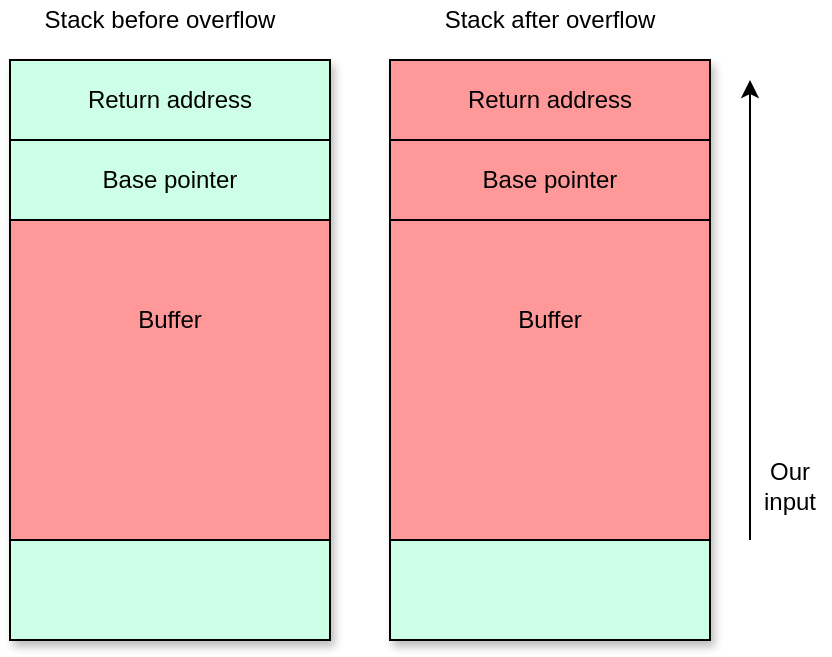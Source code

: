 <mxfile version="12.6.4"><diagram id="zKOOr0d9B-r37lcBMqRk" name="Page-1"><mxGraphModel dx="822" dy="402" grid="1" gridSize="10" guides="1" tooltips="1" connect="1" arrows="1" fold="1" page="1" pageScale="1" pageWidth="850" pageHeight="1100" math="0" shadow="0"><root><mxCell id="0"/><mxCell id="1" parent="0"/><mxCell id="ZWHub78egzKP7Tc1AWov-31" value="" style="rounded=0;whiteSpace=wrap;html=1;shadow=1;fillColor=#CCFFE6;" vertex="1" parent="1"><mxGeometry x="120" y="80" width="160" height="290" as="geometry"/></mxCell><mxCell id="ZWHub78egzKP7Tc1AWov-33" value="" style="rounded=0;whiteSpace=wrap;html=1;shadow=0;fillColor=#CCFFE6;" vertex="1" parent="1"><mxGeometry x="120" y="80" width="160" height="40" as="geometry"/></mxCell><mxCell id="ZWHub78egzKP7Tc1AWov-34" value="" style="rounded=0;whiteSpace=wrap;html=1;shadow=0;fillColor=#CCFFE6;" vertex="1" parent="1"><mxGeometry x="120" y="120" width="160" height="40" as="geometry"/></mxCell><mxCell id="ZWHub78egzKP7Tc1AWov-35" value="" style="rounded=0;whiteSpace=wrap;html=1;shadow=0;fillColor=#FF9999;" vertex="1" parent="1"><mxGeometry x="120" y="160" width="160" height="160" as="geometry"/></mxCell><mxCell id="ZWHub78egzKP7Tc1AWov-36" value="Buffer" style="text;html=1;strokeColor=none;fillColor=none;align=center;verticalAlign=middle;whiteSpace=wrap;rounded=0;shadow=0;" vertex="1" parent="1"><mxGeometry x="180" y="200" width="40" height="20" as="geometry"/></mxCell><mxCell id="ZWHub78egzKP7Tc1AWov-37" value="Base pointer" style="text;html=1;strokeColor=none;fillColor=none;align=center;verticalAlign=middle;whiteSpace=wrap;rounded=0;shadow=0;" vertex="1" parent="1"><mxGeometry x="160" y="130" width="80" height="20" as="geometry"/></mxCell><mxCell id="ZWHub78egzKP7Tc1AWov-38" value="Return address" style="text;html=1;strokeColor=none;fillColor=none;align=center;verticalAlign=middle;whiteSpace=wrap;rounded=0;shadow=0;" vertex="1" parent="1"><mxGeometry x="155" y="90" width="90" height="20" as="geometry"/></mxCell><mxCell id="ZWHub78egzKP7Tc1AWov-39" value="" style="endArrow=classic;html=1;" edge="1" parent="1"><mxGeometry width="50" height="50" relative="1" as="geometry"><mxPoint x="490" y="320" as="sourcePoint"/><mxPoint x="490" y="90" as="targetPoint"/></mxGeometry></mxCell><mxCell id="ZWHub78egzKP7Tc1AWov-40" value="" style="rounded=0;whiteSpace=wrap;html=1;shadow=1;fillColor=#CCFFE6;" vertex="1" parent="1"><mxGeometry x="310" y="80" width="160" height="290" as="geometry"/></mxCell><mxCell id="ZWHub78egzKP7Tc1AWov-41" value="" style="rounded=0;whiteSpace=wrap;html=1;shadow=0;fillColor=#FF9999;" vertex="1" parent="1"><mxGeometry x="310" y="80" width="160" height="40" as="geometry"/></mxCell><mxCell id="ZWHub78egzKP7Tc1AWov-42" value="" style="rounded=0;whiteSpace=wrap;html=1;shadow=0;fillColor=#FF9999;" vertex="1" parent="1"><mxGeometry x="310" y="120" width="160" height="40" as="geometry"/></mxCell><mxCell id="ZWHub78egzKP7Tc1AWov-43" value="" style="rounded=0;whiteSpace=wrap;html=1;shadow=0;fillColor=#FF9999;" vertex="1" parent="1"><mxGeometry x="310" y="160" width="160" height="160" as="geometry"/></mxCell><mxCell id="ZWHub78egzKP7Tc1AWov-44" value="Buffer" style="text;html=1;strokeColor=none;fillColor=none;align=center;verticalAlign=middle;whiteSpace=wrap;rounded=0;shadow=0;" vertex="1" parent="1"><mxGeometry x="370" y="200" width="40" height="20" as="geometry"/></mxCell><mxCell id="ZWHub78egzKP7Tc1AWov-45" value="Base pointer" style="text;html=1;strokeColor=none;fillColor=none;align=center;verticalAlign=middle;whiteSpace=wrap;rounded=0;shadow=0;" vertex="1" parent="1"><mxGeometry x="350" y="130" width="80" height="20" as="geometry"/></mxCell><mxCell id="ZWHub78egzKP7Tc1AWov-46" value="Return address" style="text;html=1;strokeColor=none;fillColor=none;align=center;verticalAlign=middle;whiteSpace=wrap;rounded=0;shadow=0;" vertex="1" parent="1"><mxGeometry x="345" y="90" width="90" height="20" as="geometry"/></mxCell><mxCell id="ZWHub78egzKP7Tc1AWov-47" value="Our input" style="text;html=1;strokeColor=none;fillColor=none;align=center;verticalAlign=middle;whiteSpace=wrap;rounded=0;shadow=0;" vertex="1" parent="1"><mxGeometry x="490" y="283" width="40" height="20" as="geometry"/></mxCell><mxCell id="ZWHub78egzKP7Tc1AWov-48" value="Stack before overflow" style="text;html=1;strokeColor=none;fillColor=none;align=center;verticalAlign=middle;whiteSpace=wrap;rounded=0;shadow=0;" vertex="1" parent="1"><mxGeometry x="130" y="50" width="130" height="20" as="geometry"/></mxCell><mxCell id="ZWHub78egzKP7Tc1AWov-49" value="Stack after overflow" style="text;html=1;strokeColor=none;fillColor=none;align=center;verticalAlign=middle;whiteSpace=wrap;rounded=0;shadow=0;" vertex="1" parent="1"><mxGeometry x="325" y="50" width="130" height="20" as="geometry"/></mxCell></root></mxGraphModel></diagram></mxfile>
